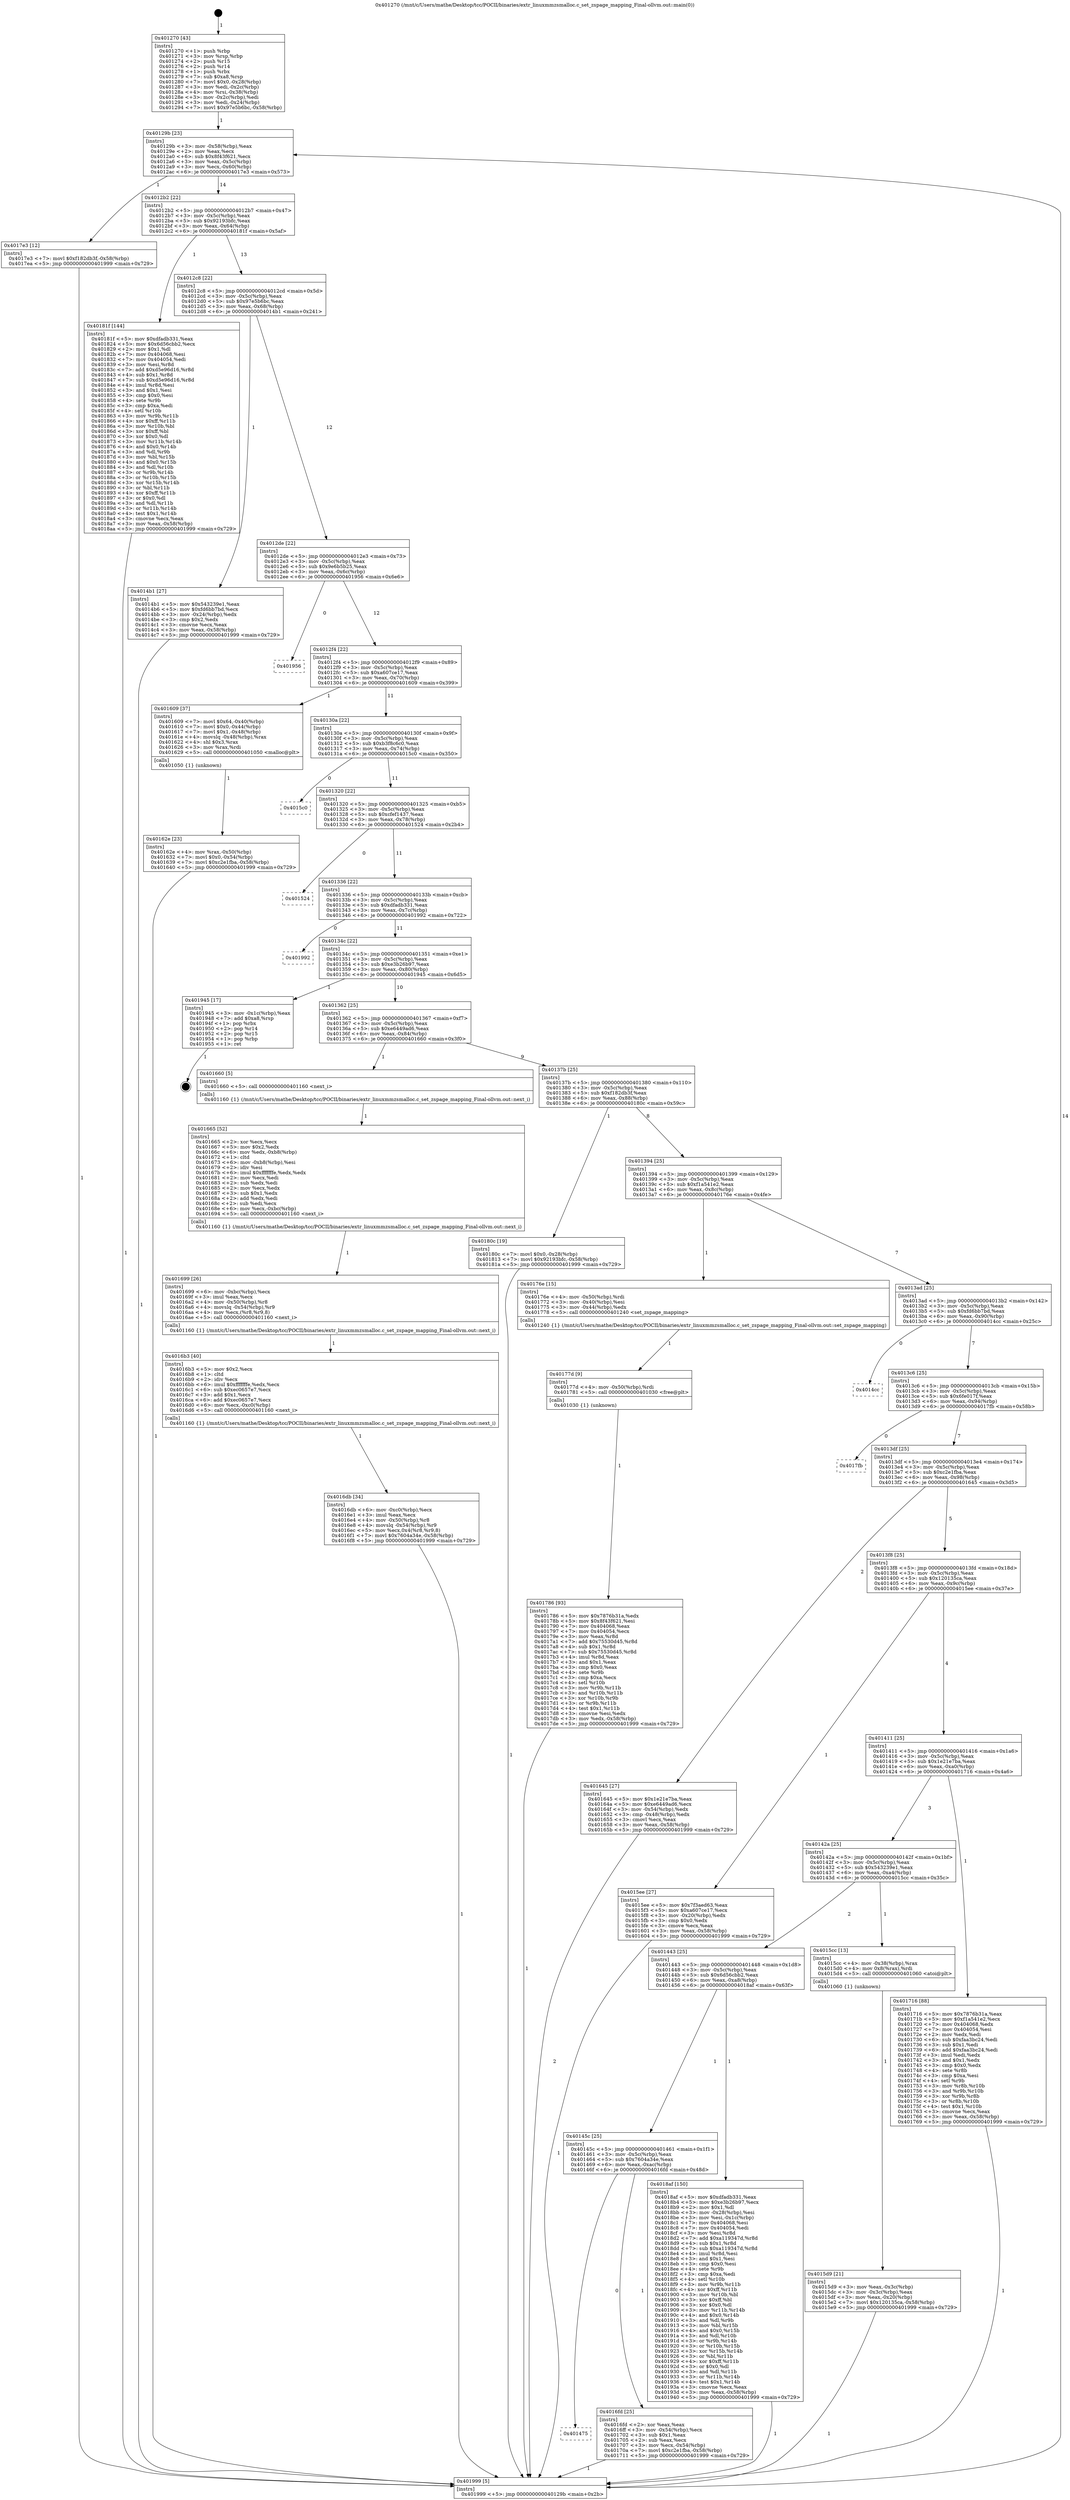 digraph "0x401270" {
  label = "0x401270 (/mnt/c/Users/mathe/Desktop/tcc/POCII/binaries/extr_linuxmmzsmalloc.c_set_zspage_mapping_Final-ollvm.out::main(0))"
  labelloc = "t"
  node[shape=record]

  Entry [label="",width=0.3,height=0.3,shape=circle,fillcolor=black,style=filled]
  "0x40129b" [label="{
     0x40129b [23]\l
     | [instrs]\l
     &nbsp;&nbsp;0x40129b \<+3\>: mov -0x58(%rbp),%eax\l
     &nbsp;&nbsp;0x40129e \<+2\>: mov %eax,%ecx\l
     &nbsp;&nbsp;0x4012a0 \<+6\>: sub $0x8f43f621,%ecx\l
     &nbsp;&nbsp;0x4012a6 \<+3\>: mov %eax,-0x5c(%rbp)\l
     &nbsp;&nbsp;0x4012a9 \<+3\>: mov %ecx,-0x60(%rbp)\l
     &nbsp;&nbsp;0x4012ac \<+6\>: je 00000000004017e3 \<main+0x573\>\l
  }"]
  "0x4017e3" [label="{
     0x4017e3 [12]\l
     | [instrs]\l
     &nbsp;&nbsp;0x4017e3 \<+7\>: movl $0xf182db3f,-0x58(%rbp)\l
     &nbsp;&nbsp;0x4017ea \<+5\>: jmp 0000000000401999 \<main+0x729\>\l
  }"]
  "0x4012b2" [label="{
     0x4012b2 [22]\l
     | [instrs]\l
     &nbsp;&nbsp;0x4012b2 \<+5\>: jmp 00000000004012b7 \<main+0x47\>\l
     &nbsp;&nbsp;0x4012b7 \<+3\>: mov -0x5c(%rbp),%eax\l
     &nbsp;&nbsp;0x4012ba \<+5\>: sub $0x92193bfc,%eax\l
     &nbsp;&nbsp;0x4012bf \<+3\>: mov %eax,-0x64(%rbp)\l
     &nbsp;&nbsp;0x4012c2 \<+6\>: je 000000000040181f \<main+0x5af\>\l
  }"]
  Exit [label="",width=0.3,height=0.3,shape=circle,fillcolor=black,style=filled,peripheries=2]
  "0x40181f" [label="{
     0x40181f [144]\l
     | [instrs]\l
     &nbsp;&nbsp;0x40181f \<+5\>: mov $0xdfadb331,%eax\l
     &nbsp;&nbsp;0x401824 \<+5\>: mov $0x6d56cbb2,%ecx\l
     &nbsp;&nbsp;0x401829 \<+2\>: mov $0x1,%dl\l
     &nbsp;&nbsp;0x40182b \<+7\>: mov 0x404068,%esi\l
     &nbsp;&nbsp;0x401832 \<+7\>: mov 0x404054,%edi\l
     &nbsp;&nbsp;0x401839 \<+3\>: mov %esi,%r8d\l
     &nbsp;&nbsp;0x40183c \<+7\>: add $0xd5e96d16,%r8d\l
     &nbsp;&nbsp;0x401843 \<+4\>: sub $0x1,%r8d\l
     &nbsp;&nbsp;0x401847 \<+7\>: sub $0xd5e96d16,%r8d\l
     &nbsp;&nbsp;0x40184e \<+4\>: imul %r8d,%esi\l
     &nbsp;&nbsp;0x401852 \<+3\>: and $0x1,%esi\l
     &nbsp;&nbsp;0x401855 \<+3\>: cmp $0x0,%esi\l
     &nbsp;&nbsp;0x401858 \<+4\>: sete %r9b\l
     &nbsp;&nbsp;0x40185c \<+3\>: cmp $0xa,%edi\l
     &nbsp;&nbsp;0x40185f \<+4\>: setl %r10b\l
     &nbsp;&nbsp;0x401863 \<+3\>: mov %r9b,%r11b\l
     &nbsp;&nbsp;0x401866 \<+4\>: xor $0xff,%r11b\l
     &nbsp;&nbsp;0x40186a \<+3\>: mov %r10b,%bl\l
     &nbsp;&nbsp;0x40186d \<+3\>: xor $0xff,%bl\l
     &nbsp;&nbsp;0x401870 \<+3\>: xor $0x0,%dl\l
     &nbsp;&nbsp;0x401873 \<+3\>: mov %r11b,%r14b\l
     &nbsp;&nbsp;0x401876 \<+4\>: and $0x0,%r14b\l
     &nbsp;&nbsp;0x40187a \<+3\>: and %dl,%r9b\l
     &nbsp;&nbsp;0x40187d \<+3\>: mov %bl,%r15b\l
     &nbsp;&nbsp;0x401880 \<+4\>: and $0x0,%r15b\l
     &nbsp;&nbsp;0x401884 \<+3\>: and %dl,%r10b\l
     &nbsp;&nbsp;0x401887 \<+3\>: or %r9b,%r14b\l
     &nbsp;&nbsp;0x40188a \<+3\>: or %r10b,%r15b\l
     &nbsp;&nbsp;0x40188d \<+3\>: xor %r15b,%r14b\l
     &nbsp;&nbsp;0x401890 \<+3\>: or %bl,%r11b\l
     &nbsp;&nbsp;0x401893 \<+4\>: xor $0xff,%r11b\l
     &nbsp;&nbsp;0x401897 \<+3\>: or $0x0,%dl\l
     &nbsp;&nbsp;0x40189a \<+3\>: and %dl,%r11b\l
     &nbsp;&nbsp;0x40189d \<+3\>: or %r11b,%r14b\l
     &nbsp;&nbsp;0x4018a0 \<+4\>: test $0x1,%r14b\l
     &nbsp;&nbsp;0x4018a4 \<+3\>: cmovne %ecx,%eax\l
     &nbsp;&nbsp;0x4018a7 \<+3\>: mov %eax,-0x58(%rbp)\l
     &nbsp;&nbsp;0x4018aa \<+5\>: jmp 0000000000401999 \<main+0x729\>\l
  }"]
  "0x4012c8" [label="{
     0x4012c8 [22]\l
     | [instrs]\l
     &nbsp;&nbsp;0x4012c8 \<+5\>: jmp 00000000004012cd \<main+0x5d\>\l
     &nbsp;&nbsp;0x4012cd \<+3\>: mov -0x5c(%rbp),%eax\l
     &nbsp;&nbsp;0x4012d0 \<+5\>: sub $0x97e5b6bc,%eax\l
     &nbsp;&nbsp;0x4012d5 \<+3\>: mov %eax,-0x68(%rbp)\l
     &nbsp;&nbsp;0x4012d8 \<+6\>: je 00000000004014b1 \<main+0x241\>\l
  }"]
  "0x401786" [label="{
     0x401786 [93]\l
     | [instrs]\l
     &nbsp;&nbsp;0x401786 \<+5\>: mov $0x7876b31a,%edx\l
     &nbsp;&nbsp;0x40178b \<+5\>: mov $0x8f43f621,%esi\l
     &nbsp;&nbsp;0x401790 \<+7\>: mov 0x404068,%eax\l
     &nbsp;&nbsp;0x401797 \<+7\>: mov 0x404054,%ecx\l
     &nbsp;&nbsp;0x40179e \<+3\>: mov %eax,%r8d\l
     &nbsp;&nbsp;0x4017a1 \<+7\>: add $0x75530d45,%r8d\l
     &nbsp;&nbsp;0x4017a8 \<+4\>: sub $0x1,%r8d\l
     &nbsp;&nbsp;0x4017ac \<+7\>: sub $0x75530d45,%r8d\l
     &nbsp;&nbsp;0x4017b3 \<+4\>: imul %r8d,%eax\l
     &nbsp;&nbsp;0x4017b7 \<+3\>: and $0x1,%eax\l
     &nbsp;&nbsp;0x4017ba \<+3\>: cmp $0x0,%eax\l
     &nbsp;&nbsp;0x4017bd \<+4\>: sete %r9b\l
     &nbsp;&nbsp;0x4017c1 \<+3\>: cmp $0xa,%ecx\l
     &nbsp;&nbsp;0x4017c4 \<+4\>: setl %r10b\l
     &nbsp;&nbsp;0x4017c8 \<+3\>: mov %r9b,%r11b\l
     &nbsp;&nbsp;0x4017cb \<+3\>: and %r10b,%r11b\l
     &nbsp;&nbsp;0x4017ce \<+3\>: xor %r10b,%r9b\l
     &nbsp;&nbsp;0x4017d1 \<+3\>: or %r9b,%r11b\l
     &nbsp;&nbsp;0x4017d4 \<+4\>: test $0x1,%r11b\l
     &nbsp;&nbsp;0x4017d8 \<+3\>: cmovne %esi,%edx\l
     &nbsp;&nbsp;0x4017db \<+3\>: mov %edx,-0x58(%rbp)\l
     &nbsp;&nbsp;0x4017de \<+5\>: jmp 0000000000401999 \<main+0x729\>\l
  }"]
  "0x4014b1" [label="{
     0x4014b1 [27]\l
     | [instrs]\l
     &nbsp;&nbsp;0x4014b1 \<+5\>: mov $0x543239e1,%eax\l
     &nbsp;&nbsp;0x4014b6 \<+5\>: mov $0xfd6bb7bd,%ecx\l
     &nbsp;&nbsp;0x4014bb \<+3\>: mov -0x24(%rbp),%edx\l
     &nbsp;&nbsp;0x4014be \<+3\>: cmp $0x2,%edx\l
     &nbsp;&nbsp;0x4014c1 \<+3\>: cmovne %ecx,%eax\l
     &nbsp;&nbsp;0x4014c4 \<+3\>: mov %eax,-0x58(%rbp)\l
     &nbsp;&nbsp;0x4014c7 \<+5\>: jmp 0000000000401999 \<main+0x729\>\l
  }"]
  "0x4012de" [label="{
     0x4012de [22]\l
     | [instrs]\l
     &nbsp;&nbsp;0x4012de \<+5\>: jmp 00000000004012e3 \<main+0x73\>\l
     &nbsp;&nbsp;0x4012e3 \<+3\>: mov -0x5c(%rbp),%eax\l
     &nbsp;&nbsp;0x4012e6 \<+5\>: sub $0x9e6b5b25,%eax\l
     &nbsp;&nbsp;0x4012eb \<+3\>: mov %eax,-0x6c(%rbp)\l
     &nbsp;&nbsp;0x4012ee \<+6\>: je 0000000000401956 \<main+0x6e6\>\l
  }"]
  "0x401999" [label="{
     0x401999 [5]\l
     | [instrs]\l
     &nbsp;&nbsp;0x401999 \<+5\>: jmp 000000000040129b \<main+0x2b\>\l
  }"]
  "0x401270" [label="{
     0x401270 [43]\l
     | [instrs]\l
     &nbsp;&nbsp;0x401270 \<+1\>: push %rbp\l
     &nbsp;&nbsp;0x401271 \<+3\>: mov %rsp,%rbp\l
     &nbsp;&nbsp;0x401274 \<+2\>: push %r15\l
     &nbsp;&nbsp;0x401276 \<+2\>: push %r14\l
     &nbsp;&nbsp;0x401278 \<+1\>: push %rbx\l
     &nbsp;&nbsp;0x401279 \<+7\>: sub $0xa8,%rsp\l
     &nbsp;&nbsp;0x401280 \<+7\>: movl $0x0,-0x28(%rbp)\l
     &nbsp;&nbsp;0x401287 \<+3\>: mov %edi,-0x2c(%rbp)\l
     &nbsp;&nbsp;0x40128a \<+4\>: mov %rsi,-0x38(%rbp)\l
     &nbsp;&nbsp;0x40128e \<+3\>: mov -0x2c(%rbp),%edi\l
     &nbsp;&nbsp;0x401291 \<+3\>: mov %edi,-0x24(%rbp)\l
     &nbsp;&nbsp;0x401294 \<+7\>: movl $0x97e5b6bc,-0x58(%rbp)\l
  }"]
  "0x40177d" [label="{
     0x40177d [9]\l
     | [instrs]\l
     &nbsp;&nbsp;0x40177d \<+4\>: mov -0x50(%rbp),%rdi\l
     &nbsp;&nbsp;0x401781 \<+5\>: call 0000000000401030 \<free@plt\>\l
     | [calls]\l
     &nbsp;&nbsp;0x401030 \{1\} (unknown)\l
  }"]
  "0x401956" [label="{
     0x401956\l
  }", style=dashed]
  "0x4012f4" [label="{
     0x4012f4 [22]\l
     | [instrs]\l
     &nbsp;&nbsp;0x4012f4 \<+5\>: jmp 00000000004012f9 \<main+0x89\>\l
     &nbsp;&nbsp;0x4012f9 \<+3\>: mov -0x5c(%rbp),%eax\l
     &nbsp;&nbsp;0x4012fc \<+5\>: sub $0xa607ce17,%eax\l
     &nbsp;&nbsp;0x401301 \<+3\>: mov %eax,-0x70(%rbp)\l
     &nbsp;&nbsp;0x401304 \<+6\>: je 0000000000401609 \<main+0x399\>\l
  }"]
  "0x401475" [label="{
     0x401475\l
  }", style=dashed]
  "0x401609" [label="{
     0x401609 [37]\l
     | [instrs]\l
     &nbsp;&nbsp;0x401609 \<+7\>: movl $0x64,-0x40(%rbp)\l
     &nbsp;&nbsp;0x401610 \<+7\>: movl $0x0,-0x44(%rbp)\l
     &nbsp;&nbsp;0x401617 \<+7\>: movl $0x1,-0x48(%rbp)\l
     &nbsp;&nbsp;0x40161e \<+4\>: movslq -0x48(%rbp),%rax\l
     &nbsp;&nbsp;0x401622 \<+4\>: shl $0x3,%rax\l
     &nbsp;&nbsp;0x401626 \<+3\>: mov %rax,%rdi\l
     &nbsp;&nbsp;0x401629 \<+5\>: call 0000000000401050 \<malloc@plt\>\l
     | [calls]\l
     &nbsp;&nbsp;0x401050 \{1\} (unknown)\l
  }"]
  "0x40130a" [label="{
     0x40130a [22]\l
     | [instrs]\l
     &nbsp;&nbsp;0x40130a \<+5\>: jmp 000000000040130f \<main+0x9f\>\l
     &nbsp;&nbsp;0x40130f \<+3\>: mov -0x5c(%rbp),%eax\l
     &nbsp;&nbsp;0x401312 \<+5\>: sub $0xb3f8c6c0,%eax\l
     &nbsp;&nbsp;0x401317 \<+3\>: mov %eax,-0x74(%rbp)\l
     &nbsp;&nbsp;0x40131a \<+6\>: je 00000000004015c0 \<main+0x350\>\l
  }"]
  "0x4016fd" [label="{
     0x4016fd [25]\l
     | [instrs]\l
     &nbsp;&nbsp;0x4016fd \<+2\>: xor %eax,%eax\l
     &nbsp;&nbsp;0x4016ff \<+3\>: mov -0x54(%rbp),%ecx\l
     &nbsp;&nbsp;0x401702 \<+3\>: sub $0x1,%eax\l
     &nbsp;&nbsp;0x401705 \<+2\>: sub %eax,%ecx\l
     &nbsp;&nbsp;0x401707 \<+3\>: mov %ecx,-0x54(%rbp)\l
     &nbsp;&nbsp;0x40170a \<+7\>: movl $0xc2e1fba,-0x58(%rbp)\l
     &nbsp;&nbsp;0x401711 \<+5\>: jmp 0000000000401999 \<main+0x729\>\l
  }"]
  "0x4015c0" [label="{
     0x4015c0\l
  }", style=dashed]
  "0x401320" [label="{
     0x401320 [22]\l
     | [instrs]\l
     &nbsp;&nbsp;0x401320 \<+5\>: jmp 0000000000401325 \<main+0xb5\>\l
     &nbsp;&nbsp;0x401325 \<+3\>: mov -0x5c(%rbp),%eax\l
     &nbsp;&nbsp;0x401328 \<+5\>: sub $0xcfef1437,%eax\l
     &nbsp;&nbsp;0x40132d \<+3\>: mov %eax,-0x78(%rbp)\l
     &nbsp;&nbsp;0x401330 \<+6\>: je 0000000000401524 \<main+0x2b4\>\l
  }"]
  "0x40145c" [label="{
     0x40145c [25]\l
     | [instrs]\l
     &nbsp;&nbsp;0x40145c \<+5\>: jmp 0000000000401461 \<main+0x1f1\>\l
     &nbsp;&nbsp;0x401461 \<+3\>: mov -0x5c(%rbp),%eax\l
     &nbsp;&nbsp;0x401464 \<+5\>: sub $0x7604a34e,%eax\l
     &nbsp;&nbsp;0x401469 \<+6\>: mov %eax,-0xac(%rbp)\l
     &nbsp;&nbsp;0x40146f \<+6\>: je 00000000004016fd \<main+0x48d\>\l
  }"]
  "0x401524" [label="{
     0x401524\l
  }", style=dashed]
  "0x401336" [label="{
     0x401336 [22]\l
     | [instrs]\l
     &nbsp;&nbsp;0x401336 \<+5\>: jmp 000000000040133b \<main+0xcb\>\l
     &nbsp;&nbsp;0x40133b \<+3\>: mov -0x5c(%rbp),%eax\l
     &nbsp;&nbsp;0x40133e \<+5\>: sub $0xdfadb331,%eax\l
     &nbsp;&nbsp;0x401343 \<+3\>: mov %eax,-0x7c(%rbp)\l
     &nbsp;&nbsp;0x401346 \<+6\>: je 0000000000401992 \<main+0x722\>\l
  }"]
  "0x4018af" [label="{
     0x4018af [150]\l
     | [instrs]\l
     &nbsp;&nbsp;0x4018af \<+5\>: mov $0xdfadb331,%eax\l
     &nbsp;&nbsp;0x4018b4 \<+5\>: mov $0xe3b26b97,%ecx\l
     &nbsp;&nbsp;0x4018b9 \<+2\>: mov $0x1,%dl\l
     &nbsp;&nbsp;0x4018bb \<+3\>: mov -0x28(%rbp),%esi\l
     &nbsp;&nbsp;0x4018be \<+3\>: mov %esi,-0x1c(%rbp)\l
     &nbsp;&nbsp;0x4018c1 \<+7\>: mov 0x404068,%esi\l
     &nbsp;&nbsp;0x4018c8 \<+7\>: mov 0x404054,%edi\l
     &nbsp;&nbsp;0x4018cf \<+3\>: mov %esi,%r8d\l
     &nbsp;&nbsp;0x4018d2 \<+7\>: add $0xa119347d,%r8d\l
     &nbsp;&nbsp;0x4018d9 \<+4\>: sub $0x1,%r8d\l
     &nbsp;&nbsp;0x4018dd \<+7\>: sub $0xa119347d,%r8d\l
     &nbsp;&nbsp;0x4018e4 \<+4\>: imul %r8d,%esi\l
     &nbsp;&nbsp;0x4018e8 \<+3\>: and $0x1,%esi\l
     &nbsp;&nbsp;0x4018eb \<+3\>: cmp $0x0,%esi\l
     &nbsp;&nbsp;0x4018ee \<+4\>: sete %r9b\l
     &nbsp;&nbsp;0x4018f2 \<+3\>: cmp $0xa,%edi\l
     &nbsp;&nbsp;0x4018f5 \<+4\>: setl %r10b\l
     &nbsp;&nbsp;0x4018f9 \<+3\>: mov %r9b,%r11b\l
     &nbsp;&nbsp;0x4018fc \<+4\>: xor $0xff,%r11b\l
     &nbsp;&nbsp;0x401900 \<+3\>: mov %r10b,%bl\l
     &nbsp;&nbsp;0x401903 \<+3\>: xor $0xff,%bl\l
     &nbsp;&nbsp;0x401906 \<+3\>: xor $0x0,%dl\l
     &nbsp;&nbsp;0x401909 \<+3\>: mov %r11b,%r14b\l
     &nbsp;&nbsp;0x40190c \<+4\>: and $0x0,%r14b\l
     &nbsp;&nbsp;0x401910 \<+3\>: and %dl,%r9b\l
     &nbsp;&nbsp;0x401913 \<+3\>: mov %bl,%r15b\l
     &nbsp;&nbsp;0x401916 \<+4\>: and $0x0,%r15b\l
     &nbsp;&nbsp;0x40191a \<+3\>: and %dl,%r10b\l
     &nbsp;&nbsp;0x40191d \<+3\>: or %r9b,%r14b\l
     &nbsp;&nbsp;0x401920 \<+3\>: or %r10b,%r15b\l
     &nbsp;&nbsp;0x401923 \<+3\>: xor %r15b,%r14b\l
     &nbsp;&nbsp;0x401926 \<+3\>: or %bl,%r11b\l
     &nbsp;&nbsp;0x401929 \<+4\>: xor $0xff,%r11b\l
     &nbsp;&nbsp;0x40192d \<+3\>: or $0x0,%dl\l
     &nbsp;&nbsp;0x401930 \<+3\>: and %dl,%r11b\l
     &nbsp;&nbsp;0x401933 \<+3\>: or %r11b,%r14b\l
     &nbsp;&nbsp;0x401936 \<+4\>: test $0x1,%r14b\l
     &nbsp;&nbsp;0x40193a \<+3\>: cmovne %ecx,%eax\l
     &nbsp;&nbsp;0x40193d \<+3\>: mov %eax,-0x58(%rbp)\l
     &nbsp;&nbsp;0x401940 \<+5\>: jmp 0000000000401999 \<main+0x729\>\l
  }"]
  "0x401992" [label="{
     0x401992\l
  }", style=dashed]
  "0x40134c" [label="{
     0x40134c [22]\l
     | [instrs]\l
     &nbsp;&nbsp;0x40134c \<+5\>: jmp 0000000000401351 \<main+0xe1\>\l
     &nbsp;&nbsp;0x401351 \<+3\>: mov -0x5c(%rbp),%eax\l
     &nbsp;&nbsp;0x401354 \<+5\>: sub $0xe3b26b97,%eax\l
     &nbsp;&nbsp;0x401359 \<+3\>: mov %eax,-0x80(%rbp)\l
     &nbsp;&nbsp;0x40135c \<+6\>: je 0000000000401945 \<main+0x6d5\>\l
  }"]
  "0x4016db" [label="{
     0x4016db [34]\l
     | [instrs]\l
     &nbsp;&nbsp;0x4016db \<+6\>: mov -0xc0(%rbp),%ecx\l
     &nbsp;&nbsp;0x4016e1 \<+3\>: imul %eax,%ecx\l
     &nbsp;&nbsp;0x4016e4 \<+4\>: mov -0x50(%rbp),%r8\l
     &nbsp;&nbsp;0x4016e8 \<+4\>: movslq -0x54(%rbp),%r9\l
     &nbsp;&nbsp;0x4016ec \<+5\>: mov %ecx,0x4(%r8,%r9,8)\l
     &nbsp;&nbsp;0x4016f1 \<+7\>: movl $0x7604a34e,-0x58(%rbp)\l
     &nbsp;&nbsp;0x4016f8 \<+5\>: jmp 0000000000401999 \<main+0x729\>\l
  }"]
  "0x401945" [label="{
     0x401945 [17]\l
     | [instrs]\l
     &nbsp;&nbsp;0x401945 \<+3\>: mov -0x1c(%rbp),%eax\l
     &nbsp;&nbsp;0x401948 \<+7\>: add $0xa8,%rsp\l
     &nbsp;&nbsp;0x40194f \<+1\>: pop %rbx\l
     &nbsp;&nbsp;0x401950 \<+2\>: pop %r14\l
     &nbsp;&nbsp;0x401952 \<+2\>: pop %r15\l
     &nbsp;&nbsp;0x401954 \<+1\>: pop %rbp\l
     &nbsp;&nbsp;0x401955 \<+1\>: ret\l
  }"]
  "0x401362" [label="{
     0x401362 [25]\l
     | [instrs]\l
     &nbsp;&nbsp;0x401362 \<+5\>: jmp 0000000000401367 \<main+0xf7\>\l
     &nbsp;&nbsp;0x401367 \<+3\>: mov -0x5c(%rbp),%eax\l
     &nbsp;&nbsp;0x40136a \<+5\>: sub $0xe6449ad6,%eax\l
     &nbsp;&nbsp;0x40136f \<+6\>: mov %eax,-0x84(%rbp)\l
     &nbsp;&nbsp;0x401375 \<+6\>: je 0000000000401660 \<main+0x3f0\>\l
  }"]
  "0x4016b3" [label="{
     0x4016b3 [40]\l
     | [instrs]\l
     &nbsp;&nbsp;0x4016b3 \<+5\>: mov $0x2,%ecx\l
     &nbsp;&nbsp;0x4016b8 \<+1\>: cltd\l
     &nbsp;&nbsp;0x4016b9 \<+2\>: idiv %ecx\l
     &nbsp;&nbsp;0x4016bb \<+6\>: imul $0xfffffffe,%edx,%ecx\l
     &nbsp;&nbsp;0x4016c1 \<+6\>: sub $0xec0657e7,%ecx\l
     &nbsp;&nbsp;0x4016c7 \<+3\>: add $0x1,%ecx\l
     &nbsp;&nbsp;0x4016ca \<+6\>: add $0xec0657e7,%ecx\l
     &nbsp;&nbsp;0x4016d0 \<+6\>: mov %ecx,-0xc0(%rbp)\l
     &nbsp;&nbsp;0x4016d6 \<+5\>: call 0000000000401160 \<next_i\>\l
     | [calls]\l
     &nbsp;&nbsp;0x401160 \{1\} (/mnt/c/Users/mathe/Desktop/tcc/POCII/binaries/extr_linuxmmzsmalloc.c_set_zspage_mapping_Final-ollvm.out::next_i)\l
  }"]
  "0x401660" [label="{
     0x401660 [5]\l
     | [instrs]\l
     &nbsp;&nbsp;0x401660 \<+5\>: call 0000000000401160 \<next_i\>\l
     | [calls]\l
     &nbsp;&nbsp;0x401160 \{1\} (/mnt/c/Users/mathe/Desktop/tcc/POCII/binaries/extr_linuxmmzsmalloc.c_set_zspage_mapping_Final-ollvm.out::next_i)\l
  }"]
  "0x40137b" [label="{
     0x40137b [25]\l
     | [instrs]\l
     &nbsp;&nbsp;0x40137b \<+5\>: jmp 0000000000401380 \<main+0x110\>\l
     &nbsp;&nbsp;0x401380 \<+3\>: mov -0x5c(%rbp),%eax\l
     &nbsp;&nbsp;0x401383 \<+5\>: sub $0xf182db3f,%eax\l
     &nbsp;&nbsp;0x401388 \<+6\>: mov %eax,-0x88(%rbp)\l
     &nbsp;&nbsp;0x40138e \<+6\>: je 000000000040180c \<main+0x59c\>\l
  }"]
  "0x401699" [label="{
     0x401699 [26]\l
     | [instrs]\l
     &nbsp;&nbsp;0x401699 \<+6\>: mov -0xbc(%rbp),%ecx\l
     &nbsp;&nbsp;0x40169f \<+3\>: imul %eax,%ecx\l
     &nbsp;&nbsp;0x4016a2 \<+4\>: mov -0x50(%rbp),%r8\l
     &nbsp;&nbsp;0x4016a6 \<+4\>: movslq -0x54(%rbp),%r9\l
     &nbsp;&nbsp;0x4016aa \<+4\>: mov %ecx,(%r8,%r9,8)\l
     &nbsp;&nbsp;0x4016ae \<+5\>: call 0000000000401160 \<next_i\>\l
     | [calls]\l
     &nbsp;&nbsp;0x401160 \{1\} (/mnt/c/Users/mathe/Desktop/tcc/POCII/binaries/extr_linuxmmzsmalloc.c_set_zspage_mapping_Final-ollvm.out::next_i)\l
  }"]
  "0x40180c" [label="{
     0x40180c [19]\l
     | [instrs]\l
     &nbsp;&nbsp;0x40180c \<+7\>: movl $0x0,-0x28(%rbp)\l
     &nbsp;&nbsp;0x401813 \<+7\>: movl $0x92193bfc,-0x58(%rbp)\l
     &nbsp;&nbsp;0x40181a \<+5\>: jmp 0000000000401999 \<main+0x729\>\l
  }"]
  "0x401394" [label="{
     0x401394 [25]\l
     | [instrs]\l
     &nbsp;&nbsp;0x401394 \<+5\>: jmp 0000000000401399 \<main+0x129\>\l
     &nbsp;&nbsp;0x401399 \<+3\>: mov -0x5c(%rbp),%eax\l
     &nbsp;&nbsp;0x40139c \<+5\>: sub $0xf1a541e2,%eax\l
     &nbsp;&nbsp;0x4013a1 \<+6\>: mov %eax,-0x8c(%rbp)\l
     &nbsp;&nbsp;0x4013a7 \<+6\>: je 000000000040176e \<main+0x4fe\>\l
  }"]
  "0x401665" [label="{
     0x401665 [52]\l
     | [instrs]\l
     &nbsp;&nbsp;0x401665 \<+2\>: xor %ecx,%ecx\l
     &nbsp;&nbsp;0x401667 \<+5\>: mov $0x2,%edx\l
     &nbsp;&nbsp;0x40166c \<+6\>: mov %edx,-0xb8(%rbp)\l
     &nbsp;&nbsp;0x401672 \<+1\>: cltd\l
     &nbsp;&nbsp;0x401673 \<+6\>: mov -0xb8(%rbp),%esi\l
     &nbsp;&nbsp;0x401679 \<+2\>: idiv %esi\l
     &nbsp;&nbsp;0x40167b \<+6\>: imul $0xfffffffe,%edx,%edx\l
     &nbsp;&nbsp;0x401681 \<+2\>: mov %ecx,%edi\l
     &nbsp;&nbsp;0x401683 \<+2\>: sub %edx,%edi\l
     &nbsp;&nbsp;0x401685 \<+2\>: mov %ecx,%edx\l
     &nbsp;&nbsp;0x401687 \<+3\>: sub $0x1,%edx\l
     &nbsp;&nbsp;0x40168a \<+2\>: add %edx,%edi\l
     &nbsp;&nbsp;0x40168c \<+2\>: sub %edi,%ecx\l
     &nbsp;&nbsp;0x40168e \<+6\>: mov %ecx,-0xbc(%rbp)\l
     &nbsp;&nbsp;0x401694 \<+5\>: call 0000000000401160 \<next_i\>\l
     | [calls]\l
     &nbsp;&nbsp;0x401160 \{1\} (/mnt/c/Users/mathe/Desktop/tcc/POCII/binaries/extr_linuxmmzsmalloc.c_set_zspage_mapping_Final-ollvm.out::next_i)\l
  }"]
  "0x40176e" [label="{
     0x40176e [15]\l
     | [instrs]\l
     &nbsp;&nbsp;0x40176e \<+4\>: mov -0x50(%rbp),%rdi\l
     &nbsp;&nbsp;0x401772 \<+3\>: mov -0x40(%rbp),%esi\l
     &nbsp;&nbsp;0x401775 \<+3\>: mov -0x44(%rbp),%edx\l
     &nbsp;&nbsp;0x401778 \<+5\>: call 0000000000401240 \<set_zspage_mapping\>\l
     | [calls]\l
     &nbsp;&nbsp;0x401240 \{1\} (/mnt/c/Users/mathe/Desktop/tcc/POCII/binaries/extr_linuxmmzsmalloc.c_set_zspage_mapping_Final-ollvm.out::set_zspage_mapping)\l
  }"]
  "0x4013ad" [label="{
     0x4013ad [25]\l
     | [instrs]\l
     &nbsp;&nbsp;0x4013ad \<+5\>: jmp 00000000004013b2 \<main+0x142\>\l
     &nbsp;&nbsp;0x4013b2 \<+3\>: mov -0x5c(%rbp),%eax\l
     &nbsp;&nbsp;0x4013b5 \<+5\>: sub $0xfd6bb7bd,%eax\l
     &nbsp;&nbsp;0x4013ba \<+6\>: mov %eax,-0x90(%rbp)\l
     &nbsp;&nbsp;0x4013c0 \<+6\>: je 00000000004014cc \<main+0x25c\>\l
  }"]
  "0x40162e" [label="{
     0x40162e [23]\l
     | [instrs]\l
     &nbsp;&nbsp;0x40162e \<+4\>: mov %rax,-0x50(%rbp)\l
     &nbsp;&nbsp;0x401632 \<+7\>: movl $0x0,-0x54(%rbp)\l
     &nbsp;&nbsp;0x401639 \<+7\>: movl $0xc2e1fba,-0x58(%rbp)\l
     &nbsp;&nbsp;0x401640 \<+5\>: jmp 0000000000401999 \<main+0x729\>\l
  }"]
  "0x4014cc" [label="{
     0x4014cc\l
  }", style=dashed]
  "0x4013c6" [label="{
     0x4013c6 [25]\l
     | [instrs]\l
     &nbsp;&nbsp;0x4013c6 \<+5\>: jmp 00000000004013cb \<main+0x15b\>\l
     &nbsp;&nbsp;0x4013cb \<+3\>: mov -0x5c(%rbp),%eax\l
     &nbsp;&nbsp;0x4013ce \<+5\>: sub $0x6fe017f,%eax\l
     &nbsp;&nbsp;0x4013d3 \<+6\>: mov %eax,-0x94(%rbp)\l
     &nbsp;&nbsp;0x4013d9 \<+6\>: je 00000000004017fb \<main+0x58b\>\l
  }"]
  "0x4015d9" [label="{
     0x4015d9 [21]\l
     | [instrs]\l
     &nbsp;&nbsp;0x4015d9 \<+3\>: mov %eax,-0x3c(%rbp)\l
     &nbsp;&nbsp;0x4015dc \<+3\>: mov -0x3c(%rbp),%eax\l
     &nbsp;&nbsp;0x4015df \<+3\>: mov %eax,-0x20(%rbp)\l
     &nbsp;&nbsp;0x4015e2 \<+7\>: movl $0x120135ca,-0x58(%rbp)\l
     &nbsp;&nbsp;0x4015e9 \<+5\>: jmp 0000000000401999 \<main+0x729\>\l
  }"]
  "0x4017fb" [label="{
     0x4017fb\l
  }", style=dashed]
  "0x4013df" [label="{
     0x4013df [25]\l
     | [instrs]\l
     &nbsp;&nbsp;0x4013df \<+5\>: jmp 00000000004013e4 \<main+0x174\>\l
     &nbsp;&nbsp;0x4013e4 \<+3\>: mov -0x5c(%rbp),%eax\l
     &nbsp;&nbsp;0x4013e7 \<+5\>: sub $0xc2e1fba,%eax\l
     &nbsp;&nbsp;0x4013ec \<+6\>: mov %eax,-0x98(%rbp)\l
     &nbsp;&nbsp;0x4013f2 \<+6\>: je 0000000000401645 \<main+0x3d5\>\l
  }"]
  "0x401443" [label="{
     0x401443 [25]\l
     | [instrs]\l
     &nbsp;&nbsp;0x401443 \<+5\>: jmp 0000000000401448 \<main+0x1d8\>\l
     &nbsp;&nbsp;0x401448 \<+3\>: mov -0x5c(%rbp),%eax\l
     &nbsp;&nbsp;0x40144b \<+5\>: sub $0x6d56cbb2,%eax\l
     &nbsp;&nbsp;0x401450 \<+6\>: mov %eax,-0xa8(%rbp)\l
     &nbsp;&nbsp;0x401456 \<+6\>: je 00000000004018af \<main+0x63f\>\l
  }"]
  "0x401645" [label="{
     0x401645 [27]\l
     | [instrs]\l
     &nbsp;&nbsp;0x401645 \<+5\>: mov $0x1e21e7ba,%eax\l
     &nbsp;&nbsp;0x40164a \<+5\>: mov $0xe6449ad6,%ecx\l
     &nbsp;&nbsp;0x40164f \<+3\>: mov -0x54(%rbp),%edx\l
     &nbsp;&nbsp;0x401652 \<+3\>: cmp -0x48(%rbp),%edx\l
     &nbsp;&nbsp;0x401655 \<+3\>: cmovl %ecx,%eax\l
     &nbsp;&nbsp;0x401658 \<+3\>: mov %eax,-0x58(%rbp)\l
     &nbsp;&nbsp;0x40165b \<+5\>: jmp 0000000000401999 \<main+0x729\>\l
  }"]
  "0x4013f8" [label="{
     0x4013f8 [25]\l
     | [instrs]\l
     &nbsp;&nbsp;0x4013f8 \<+5\>: jmp 00000000004013fd \<main+0x18d\>\l
     &nbsp;&nbsp;0x4013fd \<+3\>: mov -0x5c(%rbp),%eax\l
     &nbsp;&nbsp;0x401400 \<+5\>: sub $0x120135ca,%eax\l
     &nbsp;&nbsp;0x401405 \<+6\>: mov %eax,-0x9c(%rbp)\l
     &nbsp;&nbsp;0x40140b \<+6\>: je 00000000004015ee \<main+0x37e\>\l
  }"]
  "0x4015cc" [label="{
     0x4015cc [13]\l
     | [instrs]\l
     &nbsp;&nbsp;0x4015cc \<+4\>: mov -0x38(%rbp),%rax\l
     &nbsp;&nbsp;0x4015d0 \<+4\>: mov 0x8(%rax),%rdi\l
     &nbsp;&nbsp;0x4015d4 \<+5\>: call 0000000000401060 \<atoi@plt\>\l
     | [calls]\l
     &nbsp;&nbsp;0x401060 \{1\} (unknown)\l
  }"]
  "0x4015ee" [label="{
     0x4015ee [27]\l
     | [instrs]\l
     &nbsp;&nbsp;0x4015ee \<+5\>: mov $0x7f3aed63,%eax\l
     &nbsp;&nbsp;0x4015f3 \<+5\>: mov $0xa607ce17,%ecx\l
     &nbsp;&nbsp;0x4015f8 \<+3\>: mov -0x20(%rbp),%edx\l
     &nbsp;&nbsp;0x4015fb \<+3\>: cmp $0x0,%edx\l
     &nbsp;&nbsp;0x4015fe \<+3\>: cmove %ecx,%eax\l
     &nbsp;&nbsp;0x401601 \<+3\>: mov %eax,-0x58(%rbp)\l
     &nbsp;&nbsp;0x401604 \<+5\>: jmp 0000000000401999 \<main+0x729\>\l
  }"]
  "0x401411" [label="{
     0x401411 [25]\l
     | [instrs]\l
     &nbsp;&nbsp;0x401411 \<+5\>: jmp 0000000000401416 \<main+0x1a6\>\l
     &nbsp;&nbsp;0x401416 \<+3\>: mov -0x5c(%rbp),%eax\l
     &nbsp;&nbsp;0x401419 \<+5\>: sub $0x1e21e7ba,%eax\l
     &nbsp;&nbsp;0x40141e \<+6\>: mov %eax,-0xa0(%rbp)\l
     &nbsp;&nbsp;0x401424 \<+6\>: je 0000000000401716 \<main+0x4a6\>\l
  }"]
  "0x40142a" [label="{
     0x40142a [25]\l
     | [instrs]\l
     &nbsp;&nbsp;0x40142a \<+5\>: jmp 000000000040142f \<main+0x1bf\>\l
     &nbsp;&nbsp;0x40142f \<+3\>: mov -0x5c(%rbp),%eax\l
     &nbsp;&nbsp;0x401432 \<+5\>: sub $0x543239e1,%eax\l
     &nbsp;&nbsp;0x401437 \<+6\>: mov %eax,-0xa4(%rbp)\l
     &nbsp;&nbsp;0x40143d \<+6\>: je 00000000004015cc \<main+0x35c\>\l
  }"]
  "0x401716" [label="{
     0x401716 [88]\l
     | [instrs]\l
     &nbsp;&nbsp;0x401716 \<+5\>: mov $0x7876b31a,%eax\l
     &nbsp;&nbsp;0x40171b \<+5\>: mov $0xf1a541e2,%ecx\l
     &nbsp;&nbsp;0x401720 \<+7\>: mov 0x404068,%edx\l
     &nbsp;&nbsp;0x401727 \<+7\>: mov 0x404054,%esi\l
     &nbsp;&nbsp;0x40172e \<+2\>: mov %edx,%edi\l
     &nbsp;&nbsp;0x401730 \<+6\>: sub $0xfaa3bc24,%edi\l
     &nbsp;&nbsp;0x401736 \<+3\>: sub $0x1,%edi\l
     &nbsp;&nbsp;0x401739 \<+6\>: add $0xfaa3bc24,%edi\l
     &nbsp;&nbsp;0x40173f \<+3\>: imul %edi,%edx\l
     &nbsp;&nbsp;0x401742 \<+3\>: and $0x1,%edx\l
     &nbsp;&nbsp;0x401745 \<+3\>: cmp $0x0,%edx\l
     &nbsp;&nbsp;0x401748 \<+4\>: sete %r8b\l
     &nbsp;&nbsp;0x40174c \<+3\>: cmp $0xa,%esi\l
     &nbsp;&nbsp;0x40174f \<+4\>: setl %r9b\l
     &nbsp;&nbsp;0x401753 \<+3\>: mov %r8b,%r10b\l
     &nbsp;&nbsp;0x401756 \<+3\>: and %r9b,%r10b\l
     &nbsp;&nbsp;0x401759 \<+3\>: xor %r9b,%r8b\l
     &nbsp;&nbsp;0x40175c \<+3\>: or %r8b,%r10b\l
     &nbsp;&nbsp;0x40175f \<+4\>: test $0x1,%r10b\l
     &nbsp;&nbsp;0x401763 \<+3\>: cmovne %ecx,%eax\l
     &nbsp;&nbsp;0x401766 \<+3\>: mov %eax,-0x58(%rbp)\l
     &nbsp;&nbsp;0x401769 \<+5\>: jmp 0000000000401999 \<main+0x729\>\l
  }"]
  Entry -> "0x401270" [label=" 1"]
  "0x40129b" -> "0x4017e3" [label=" 1"]
  "0x40129b" -> "0x4012b2" [label=" 14"]
  "0x401945" -> Exit [label=" 1"]
  "0x4012b2" -> "0x40181f" [label=" 1"]
  "0x4012b2" -> "0x4012c8" [label=" 13"]
  "0x4018af" -> "0x401999" [label=" 1"]
  "0x4012c8" -> "0x4014b1" [label=" 1"]
  "0x4012c8" -> "0x4012de" [label=" 12"]
  "0x4014b1" -> "0x401999" [label=" 1"]
  "0x401270" -> "0x40129b" [label=" 1"]
  "0x401999" -> "0x40129b" [label=" 14"]
  "0x40181f" -> "0x401999" [label=" 1"]
  "0x4012de" -> "0x401956" [label=" 0"]
  "0x4012de" -> "0x4012f4" [label=" 12"]
  "0x40180c" -> "0x401999" [label=" 1"]
  "0x4012f4" -> "0x401609" [label=" 1"]
  "0x4012f4" -> "0x40130a" [label=" 11"]
  "0x4017e3" -> "0x401999" [label=" 1"]
  "0x40130a" -> "0x4015c0" [label=" 0"]
  "0x40130a" -> "0x401320" [label=" 11"]
  "0x401786" -> "0x401999" [label=" 1"]
  "0x401320" -> "0x401524" [label=" 0"]
  "0x401320" -> "0x401336" [label=" 11"]
  "0x40176e" -> "0x40177d" [label=" 1"]
  "0x401336" -> "0x401992" [label=" 0"]
  "0x401336" -> "0x40134c" [label=" 11"]
  "0x401716" -> "0x401999" [label=" 1"]
  "0x40134c" -> "0x401945" [label=" 1"]
  "0x40134c" -> "0x401362" [label=" 10"]
  "0x40145c" -> "0x401475" [label=" 0"]
  "0x401362" -> "0x401660" [label=" 1"]
  "0x401362" -> "0x40137b" [label=" 9"]
  "0x40145c" -> "0x4016fd" [label=" 1"]
  "0x40137b" -> "0x40180c" [label=" 1"]
  "0x40137b" -> "0x401394" [label=" 8"]
  "0x40177d" -> "0x401786" [label=" 1"]
  "0x401394" -> "0x40176e" [label=" 1"]
  "0x401394" -> "0x4013ad" [label=" 7"]
  "0x401443" -> "0x40145c" [label=" 1"]
  "0x4013ad" -> "0x4014cc" [label=" 0"]
  "0x4013ad" -> "0x4013c6" [label=" 7"]
  "0x401443" -> "0x4018af" [label=" 1"]
  "0x4013c6" -> "0x4017fb" [label=" 0"]
  "0x4013c6" -> "0x4013df" [label=" 7"]
  "0x4016fd" -> "0x401999" [label=" 1"]
  "0x4013df" -> "0x401645" [label=" 2"]
  "0x4013df" -> "0x4013f8" [label=" 5"]
  "0x4016db" -> "0x401999" [label=" 1"]
  "0x4013f8" -> "0x4015ee" [label=" 1"]
  "0x4013f8" -> "0x401411" [label=" 4"]
  "0x4016b3" -> "0x4016db" [label=" 1"]
  "0x401411" -> "0x401716" [label=" 1"]
  "0x401411" -> "0x40142a" [label=" 3"]
  "0x401699" -> "0x4016b3" [label=" 1"]
  "0x40142a" -> "0x4015cc" [label=" 1"]
  "0x40142a" -> "0x401443" [label=" 2"]
  "0x4015cc" -> "0x4015d9" [label=" 1"]
  "0x4015d9" -> "0x401999" [label=" 1"]
  "0x4015ee" -> "0x401999" [label=" 1"]
  "0x401609" -> "0x40162e" [label=" 1"]
  "0x40162e" -> "0x401999" [label=" 1"]
  "0x401645" -> "0x401999" [label=" 2"]
  "0x401660" -> "0x401665" [label=" 1"]
  "0x401665" -> "0x401699" [label=" 1"]
}
